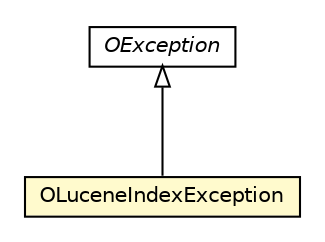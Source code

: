 #!/usr/local/bin/dot
#
# Class diagram 
# Generated by UMLGraph version R5_6-24-gf6e263 (http://www.umlgraph.org/)
#

digraph G {
	edge [fontname="Helvetica",fontsize=10,labelfontname="Helvetica",labelfontsize=10];
	node [fontname="Helvetica",fontsize=10,shape=plaintext];
	nodesep=0.25;
	ranksep=0.5;
	// com.orientechnologies.common.exception.OException
	c2394055 [label=<<table title="com.orientechnologies.common.exception.OException" border="0" cellborder="1" cellspacing="0" cellpadding="2" port="p" href="../../common/exception/OException.html">
		<tr><td><table border="0" cellspacing="0" cellpadding="1">
<tr><td align="center" balign="center"><font face="Helvetica-Oblique"> OException </font></td></tr>
		</table></td></tr>
		</table>>, URL="../../common/exception/OException.html", fontname="Helvetica", fontcolor="black", fontsize=10.0];
	// com.orientechnologies.lucene.exception.OLuceneIndexException
	c2395861 [label=<<table title="com.orientechnologies.lucene.exception.OLuceneIndexException" border="0" cellborder="1" cellspacing="0" cellpadding="2" port="p" bgcolor="lemonChiffon" href="./OLuceneIndexException.html">
		<tr><td><table border="0" cellspacing="0" cellpadding="1">
<tr><td align="center" balign="center"> OLuceneIndexException </td></tr>
		</table></td></tr>
		</table>>, URL="./OLuceneIndexException.html", fontname="Helvetica", fontcolor="black", fontsize=10.0];
	//com.orientechnologies.lucene.exception.OLuceneIndexException extends com.orientechnologies.common.exception.OException
	c2394055:p -> c2395861:p [dir=back,arrowtail=empty];
}

